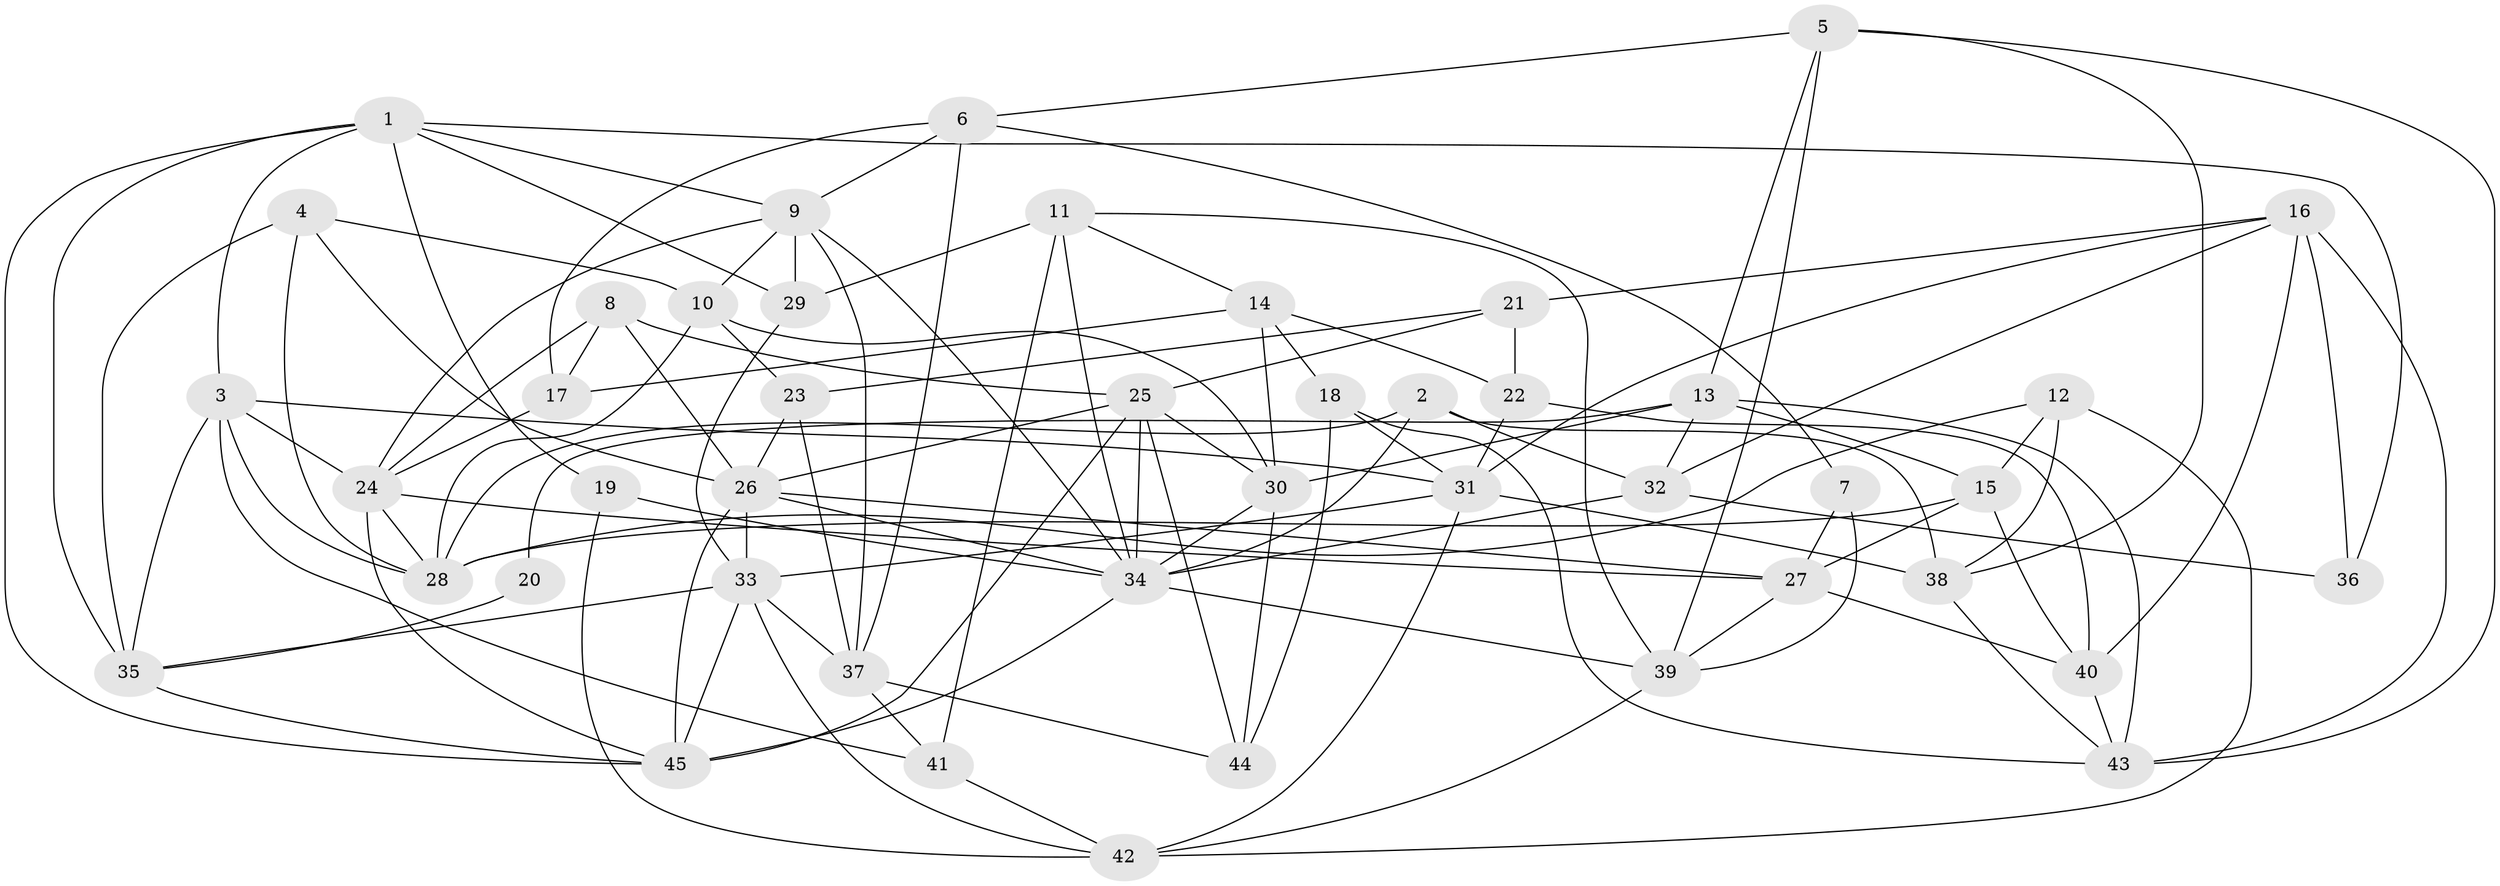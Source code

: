 // original degree distribution, {3: 0.2823529411764706, 2: 0.11764705882352941, 6: 0.10588235294117647, 4: 0.27058823529411763, 5: 0.18823529411764706, 7: 0.023529411764705882, 8: 0.011764705882352941}
// Generated by graph-tools (version 1.1) at 2025/02/03/09/25 03:02:04]
// undirected, 45 vertices, 119 edges
graph export_dot {
graph [start="1"]
  node [color=gray90,style=filled];
  1;
  2;
  3;
  4;
  5;
  6;
  7;
  8;
  9;
  10;
  11;
  12;
  13;
  14;
  15;
  16;
  17;
  18;
  19;
  20;
  21;
  22;
  23;
  24;
  25;
  26;
  27;
  28;
  29;
  30;
  31;
  32;
  33;
  34;
  35;
  36;
  37;
  38;
  39;
  40;
  41;
  42;
  43;
  44;
  45;
  1 -- 3 [weight=1.0];
  1 -- 9 [weight=1.0];
  1 -- 19 [weight=1.0];
  1 -- 29 [weight=1.0];
  1 -- 35 [weight=1.0];
  1 -- 36 [weight=1.0];
  1 -- 45 [weight=1.0];
  2 -- 28 [weight=1.0];
  2 -- 32 [weight=1.0];
  2 -- 34 [weight=1.0];
  2 -- 38 [weight=1.0];
  3 -- 24 [weight=1.0];
  3 -- 28 [weight=1.0];
  3 -- 31 [weight=2.0];
  3 -- 35 [weight=1.0];
  3 -- 41 [weight=1.0];
  4 -- 10 [weight=1.0];
  4 -- 26 [weight=1.0];
  4 -- 28 [weight=1.0];
  4 -- 35 [weight=1.0];
  5 -- 6 [weight=1.0];
  5 -- 13 [weight=1.0];
  5 -- 38 [weight=1.0];
  5 -- 39 [weight=1.0];
  5 -- 43 [weight=1.0];
  6 -- 7 [weight=1.0];
  6 -- 9 [weight=1.0];
  6 -- 17 [weight=1.0];
  6 -- 37 [weight=1.0];
  7 -- 27 [weight=2.0];
  7 -- 39 [weight=1.0];
  8 -- 17 [weight=1.0];
  8 -- 24 [weight=1.0];
  8 -- 25 [weight=1.0];
  8 -- 26 [weight=1.0];
  9 -- 10 [weight=1.0];
  9 -- 24 [weight=1.0];
  9 -- 29 [weight=1.0];
  9 -- 34 [weight=1.0];
  9 -- 37 [weight=1.0];
  10 -- 23 [weight=2.0];
  10 -- 28 [weight=1.0];
  10 -- 30 [weight=1.0];
  11 -- 14 [weight=1.0];
  11 -- 29 [weight=1.0];
  11 -- 34 [weight=1.0];
  11 -- 39 [weight=1.0];
  11 -- 41 [weight=1.0];
  12 -- 15 [weight=1.0];
  12 -- 28 [weight=1.0];
  12 -- 38 [weight=1.0];
  12 -- 42 [weight=1.0];
  13 -- 15 [weight=2.0];
  13 -- 20 [weight=1.0];
  13 -- 30 [weight=2.0];
  13 -- 32 [weight=1.0];
  13 -- 43 [weight=1.0];
  14 -- 17 [weight=1.0];
  14 -- 18 [weight=1.0];
  14 -- 22 [weight=1.0];
  14 -- 30 [weight=1.0];
  15 -- 27 [weight=1.0];
  15 -- 28 [weight=1.0];
  15 -- 40 [weight=1.0];
  16 -- 21 [weight=2.0];
  16 -- 31 [weight=1.0];
  16 -- 32 [weight=1.0];
  16 -- 36 [weight=1.0];
  16 -- 40 [weight=2.0];
  16 -- 43 [weight=2.0];
  17 -- 24 [weight=1.0];
  18 -- 31 [weight=1.0];
  18 -- 43 [weight=2.0];
  18 -- 44 [weight=1.0];
  19 -- 34 [weight=1.0];
  19 -- 42 [weight=1.0];
  20 -- 35 [weight=1.0];
  21 -- 22 [weight=1.0];
  21 -- 23 [weight=1.0];
  21 -- 25 [weight=1.0];
  22 -- 31 [weight=1.0];
  22 -- 40 [weight=1.0];
  23 -- 26 [weight=1.0];
  23 -- 37 [weight=1.0];
  24 -- 27 [weight=1.0];
  24 -- 28 [weight=1.0];
  24 -- 45 [weight=1.0];
  25 -- 26 [weight=1.0];
  25 -- 30 [weight=1.0];
  25 -- 34 [weight=1.0];
  25 -- 44 [weight=1.0];
  25 -- 45 [weight=1.0];
  26 -- 27 [weight=1.0];
  26 -- 33 [weight=1.0];
  26 -- 34 [weight=1.0];
  26 -- 45 [weight=1.0];
  27 -- 39 [weight=1.0];
  27 -- 40 [weight=1.0];
  29 -- 33 [weight=1.0];
  30 -- 34 [weight=2.0];
  30 -- 44 [weight=1.0];
  31 -- 33 [weight=1.0];
  31 -- 38 [weight=1.0];
  31 -- 42 [weight=1.0];
  32 -- 34 [weight=1.0];
  32 -- 36 [weight=1.0];
  33 -- 35 [weight=1.0];
  33 -- 37 [weight=1.0];
  33 -- 42 [weight=1.0];
  33 -- 45 [weight=1.0];
  34 -- 39 [weight=1.0];
  34 -- 45 [weight=1.0];
  35 -- 45 [weight=1.0];
  37 -- 41 [weight=1.0];
  37 -- 44 [weight=1.0];
  38 -- 43 [weight=1.0];
  39 -- 42 [weight=1.0];
  40 -- 43 [weight=1.0];
  41 -- 42 [weight=1.0];
}
